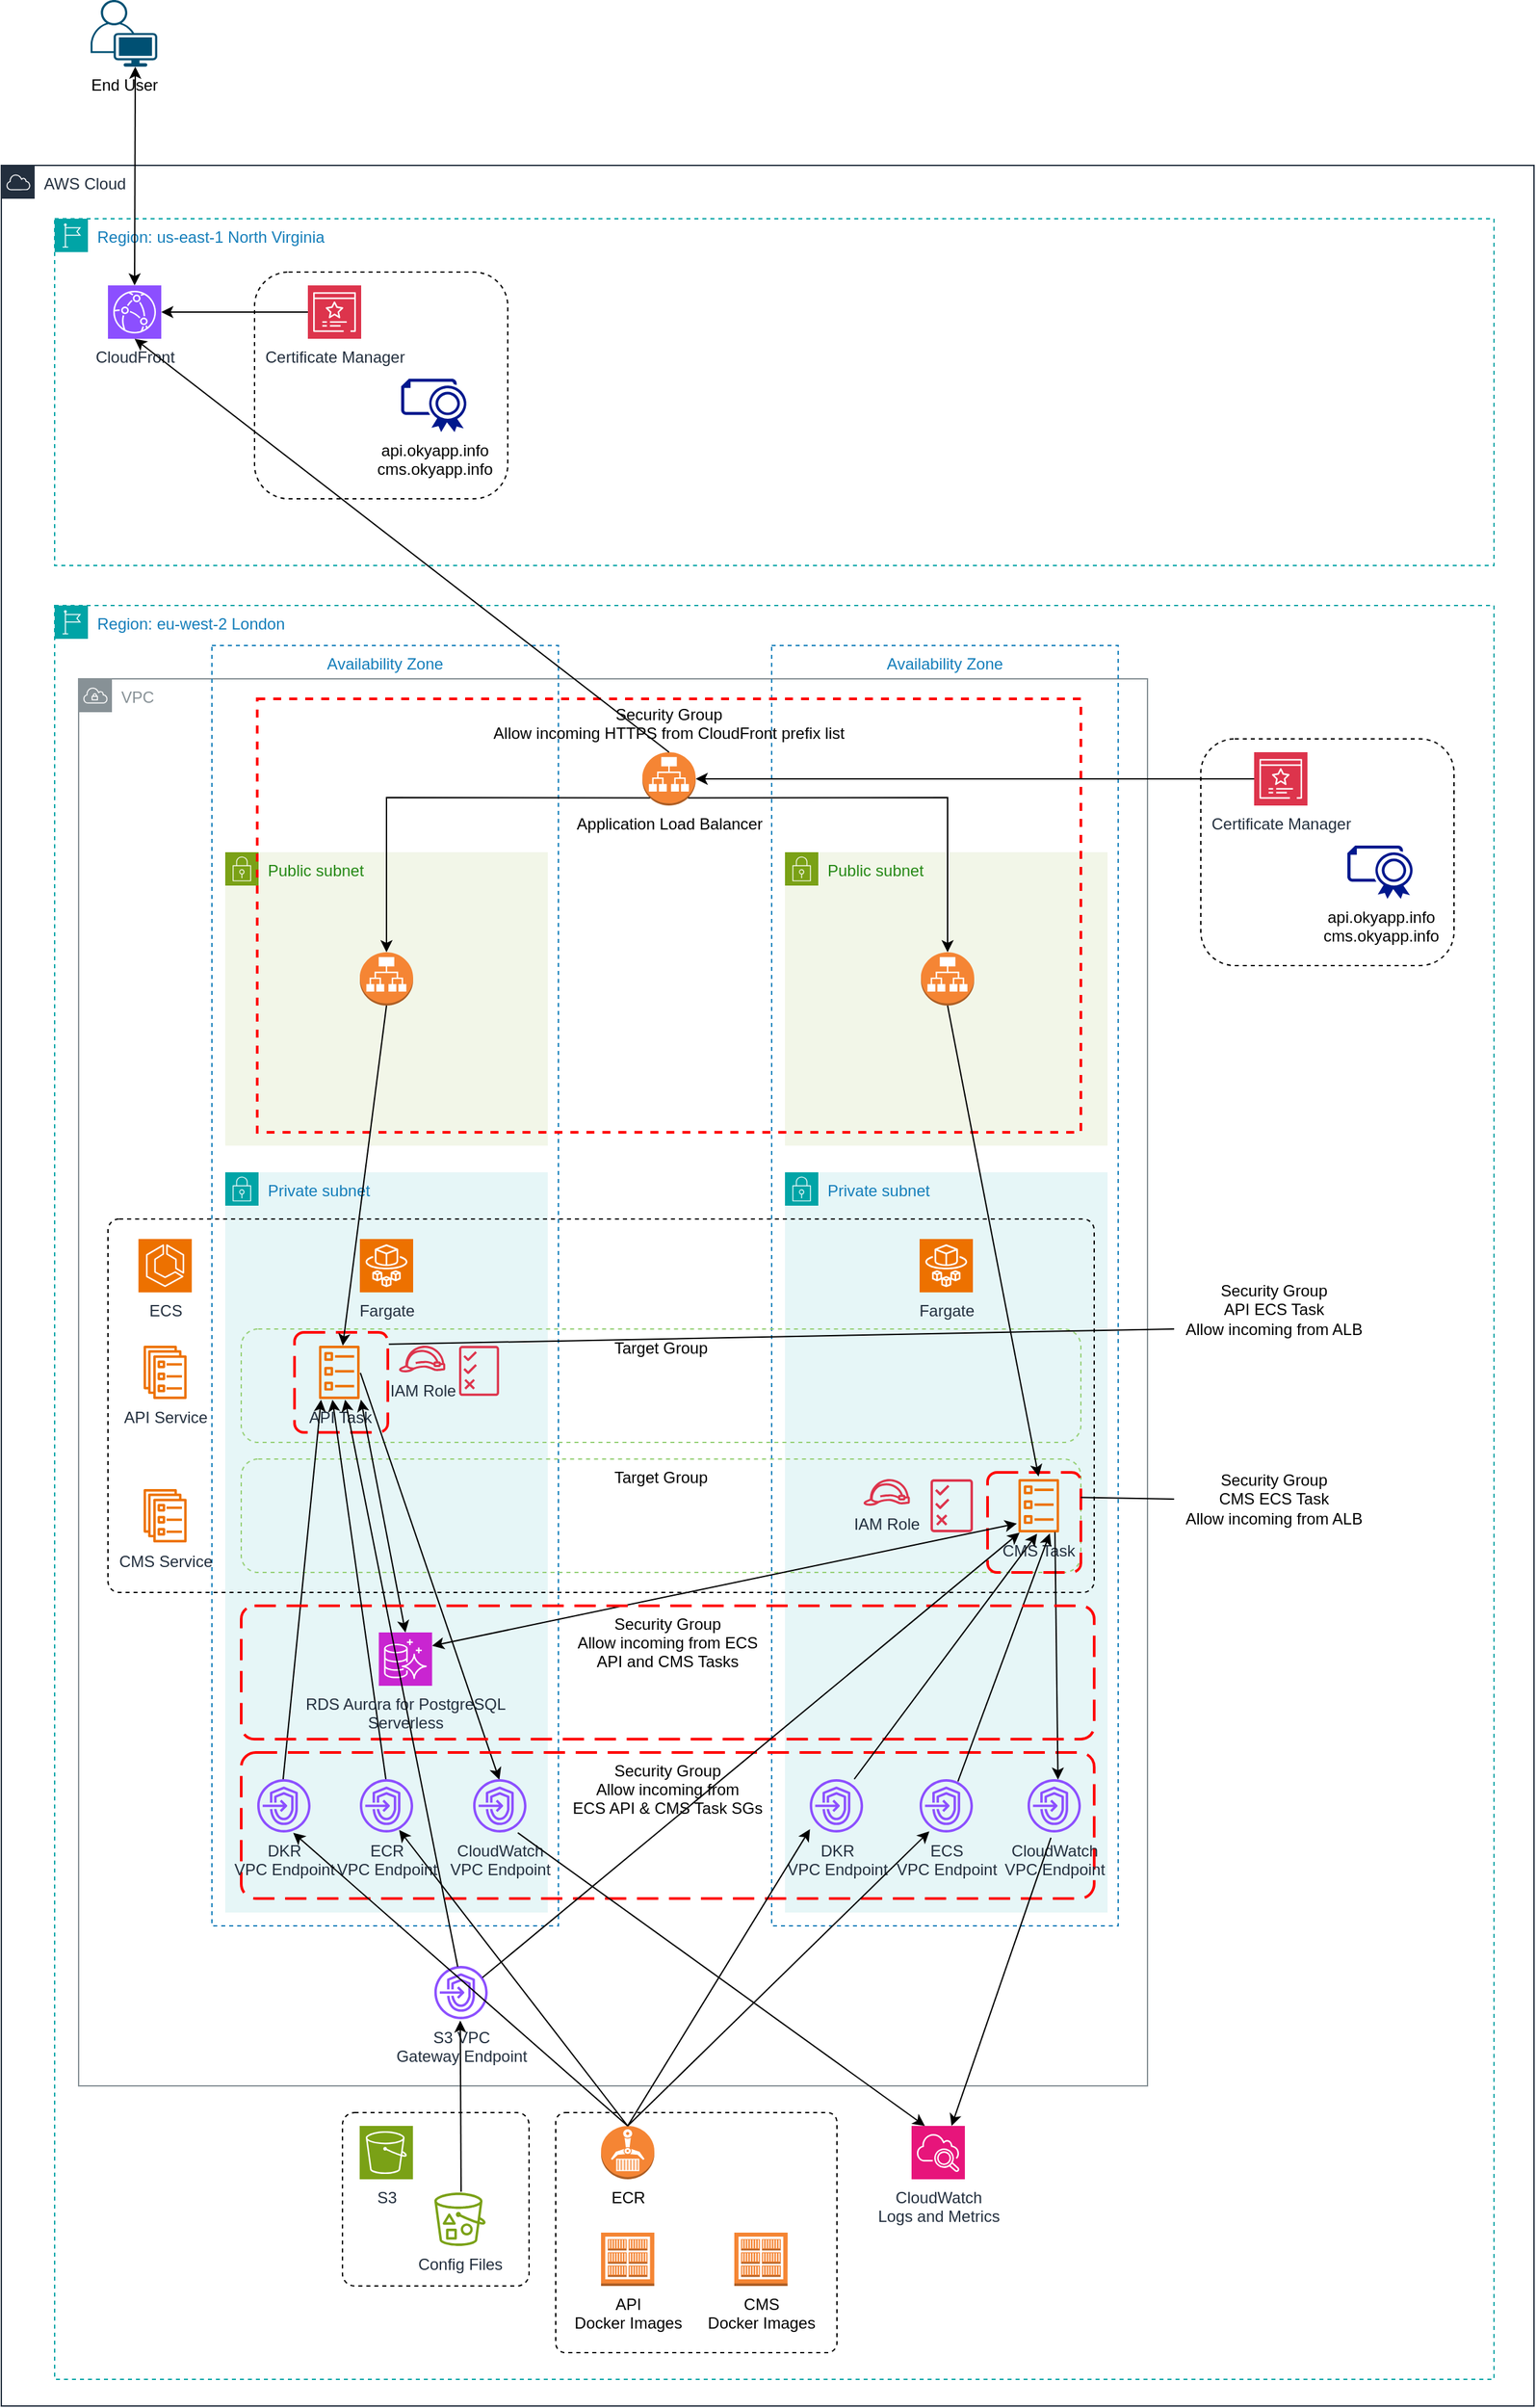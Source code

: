 <mxfile version="27.0.9">
  <diagram name="Page-1" id="zEL2f7h4Uj48g4VWimLs">
    <mxGraphModel dx="685" dy="407" grid="1" gridSize="10" guides="1" tooltips="1" connect="1" arrows="1" fold="1" page="1" pageScale="1" pageWidth="827" pageHeight="1169" math="0" shadow="0">
      <root>
        <mxCell id="0" />
        <mxCell id="1" parent="0" />
        <mxCell id="Ghag9Uj2o_KYf3zzMm-M-4" value="AWS Cloud" style="points=[[0,0],[0.25,0],[0.5,0],[0.75,0],[1,0],[1,0.25],[1,0.5],[1,0.75],[1,1],[0.75,1],[0.5,1],[0.25,1],[0,1],[0,0.75],[0,0.5],[0,0.25]];outlineConnect=0;gradientColor=none;html=1;whiteSpace=wrap;fontSize=12;fontStyle=0;container=1;pointerEvents=0;collapsible=0;recursiveResize=0;shape=mxgraph.aws4.group;grIcon=mxgraph.aws4.group_aws_cloud;strokeColor=#232F3E;fillColor=none;verticalAlign=top;align=left;spacingLeft=30;fontColor=#232F3E;dashed=0;" parent="1" vertex="1">
          <mxGeometry x="40" y="310" width="1150" height="1680" as="geometry" />
        </mxCell>
        <mxCell id="Ghag9Uj2o_KYf3zzMm-M-29" value="Region: us-east-1 North Virginia" style="points=[[0,0],[0.25,0],[0.5,0],[0.75,0],[1,0],[1,0.25],[1,0.5],[1,0.75],[1,1],[0.75,1],[0.5,1],[0.25,1],[0,1],[0,0.75],[0,0.5],[0,0.25]];outlineConnect=0;gradientColor=none;html=1;whiteSpace=wrap;fontSize=12;fontStyle=0;container=1;pointerEvents=0;collapsible=0;recursiveResize=0;shape=mxgraph.aws4.group;grIcon=mxgraph.aws4.group_region;strokeColor=#00A4A6;fillColor=none;verticalAlign=top;align=left;spacingLeft=30;fontColor=#147EBA;dashed=1;" parent="Ghag9Uj2o_KYf3zzMm-M-4" vertex="1">
          <mxGeometry x="40" y="40" width="1080" height="260" as="geometry" />
        </mxCell>
        <mxCell id="Ghag9Uj2o_KYf3zzMm-M-108" value="" style="rounded=1;whiteSpace=wrap;html=1;fillColor=none;dashed=1;" parent="Ghag9Uj2o_KYf3zzMm-M-29" vertex="1">
          <mxGeometry x="150" y="40" width="190" height="170" as="geometry" />
        </mxCell>
        <mxCell id="Ghag9Uj2o_KYf3zzMm-M-39" value="Region: eu-west-2 London" style="points=[[0,0],[0.25,0],[0.5,0],[0.75,0],[1,0],[1,0.25],[1,0.5],[1,0.75],[1,1],[0.75,1],[0.5,1],[0.25,1],[0,1],[0,0.75],[0,0.5],[0,0.25]];outlineConnect=0;gradientColor=none;html=1;whiteSpace=wrap;fontSize=12;fontStyle=0;container=1;pointerEvents=0;collapsible=0;recursiveResize=0;shape=mxgraph.aws4.group;grIcon=mxgraph.aws4.group_region;strokeColor=#00A4A6;fillColor=none;verticalAlign=top;align=left;spacingLeft=30;fontColor=#147EBA;dashed=1;" parent="Ghag9Uj2o_KYf3zzMm-M-4" vertex="1">
          <mxGeometry x="40" y="330" width="1080" height="1330" as="geometry" />
        </mxCell>
        <mxCell id="Ghag9Uj2o_KYf3zzMm-M-40" value="VPC" style="sketch=0;outlineConnect=0;gradientColor=none;html=1;whiteSpace=wrap;fontSize=12;fontStyle=0;shape=mxgraph.aws4.group;grIcon=mxgraph.aws4.group_vpc;strokeColor=#879196;fillColor=none;verticalAlign=top;align=left;spacingLeft=30;fontColor=#879196;dashed=0;" parent="Ghag9Uj2o_KYf3zzMm-M-39" vertex="1">
          <mxGeometry x="18" y="55" width="802" height="1055" as="geometry" />
        </mxCell>
        <mxCell id="Ghag9Uj2o_KYf3zzMm-M-86" value="Private subnet" style="points=[[0,0],[0.25,0],[0.5,0],[0.75,0],[1,0],[1,0.25],[1,0.5],[1,0.75],[1,1],[0.75,1],[0.5,1],[0.25,1],[0,1],[0,0.75],[0,0.5],[0,0.25]];outlineConnect=0;gradientColor=none;html=1;whiteSpace=wrap;fontSize=12;fontStyle=0;container=1;pointerEvents=0;collapsible=0;recursiveResize=0;shape=mxgraph.aws4.group;grIcon=mxgraph.aws4.group_security_group;grStroke=0;strokeColor=#00A4A6;fillColor=#E6F6F7;verticalAlign=top;align=left;spacingLeft=30;fontColor=#147EBA;dashed=0;" parent="Ghag9Uj2o_KYf3zzMm-M-39" vertex="1">
          <mxGeometry x="128" y="425" width="242" height="555" as="geometry" />
        </mxCell>
        <mxCell id="Ghag9Uj2o_KYf3zzMm-M-100" value="Availability Zone" style="fillColor=none;strokeColor=#147EBA;dashed=1;verticalAlign=top;fontStyle=0;fontColor=#147EBA;whiteSpace=wrap;html=1;" parent="Ghag9Uj2o_KYf3zzMm-M-39" vertex="1">
          <mxGeometry x="538" y="30" width="260" height="960" as="geometry" />
        </mxCell>
        <mxCell id="Ghag9Uj2o_KYf3zzMm-M-122" value="" style="group" parent="Ghag9Uj2o_KYf3zzMm-M-39" vertex="1" connectable="0">
          <mxGeometry x="860" y="100" width="190" height="170" as="geometry" />
        </mxCell>
        <mxCell id="Ghag9Uj2o_KYf3zzMm-M-117" value="" style="rounded=1;whiteSpace=wrap;html=1;fillColor=none;dashed=1;" parent="Ghag9Uj2o_KYf3zzMm-M-122" vertex="1">
          <mxGeometry width="190" height="170" as="geometry" />
        </mxCell>
        <mxCell id="Ghag9Uj2o_KYf3zzMm-M-118" value="Certificate Manager" style="sketch=0;points=[[0,0,0],[0.25,0,0],[0.5,0,0],[0.75,0,0],[1,0,0],[0,1,0],[0.25,1,0],[0.5,1,0],[0.75,1,0],[1,1,0],[0,0.25,0],[0,0.5,0],[0,0.75,0],[1,0.25,0],[1,0.5,0],[1,0.75,0]];outlineConnect=0;fontColor=#232F3E;fillColor=#DD344C;strokeColor=#ffffff;dashed=0;verticalLabelPosition=bottom;verticalAlign=top;align=center;html=1;fontSize=12;fontStyle=0;aspect=fixed;shape=mxgraph.aws4.resourceIcon;resIcon=mxgraph.aws4.certificate_manager_3;" parent="Ghag9Uj2o_KYf3zzMm-M-122" vertex="1">
          <mxGeometry x="40" y="10" width="40" height="40" as="geometry" />
        </mxCell>
        <mxCell id="Ghag9Uj2o_KYf3zzMm-M-119" value="api.okyapp.info&lt;div&gt;cms.okyapp.info&lt;/div&gt;" style="sketch=0;aspect=fixed;pointerEvents=1;shadow=0;dashed=0;html=1;strokeColor=none;labelPosition=center;verticalLabelPosition=bottom;verticalAlign=top;align=center;fillColor=#00188D;shape=mxgraph.azure.certificate" parent="Ghag9Uj2o_KYf3zzMm-M-122" vertex="1">
          <mxGeometry x="110" y="80" width="50" height="40" as="geometry" />
        </mxCell>
        <mxCell id="Ghag9Uj2o_KYf3zzMm-M-46" value="Availability Zone" style="fillColor=none;strokeColor=#147EBA;dashed=1;verticalAlign=top;fontStyle=0;fontColor=#147EBA;whiteSpace=wrap;html=1;" parent="Ghag9Uj2o_KYf3zzMm-M-39" vertex="1">
          <mxGeometry x="118" y="30" width="260" height="960" as="geometry" />
        </mxCell>
        <mxCell id="Ghag9Uj2o_KYf3zzMm-M-70" value="Public subnet" style="points=[[0,0],[0.25,0],[0.5,0],[0.75,0],[1,0],[1,0.25],[1,0.5],[1,0.75],[1,1],[0.75,1],[0.5,1],[0.25,1],[0,1],[0,0.75],[0,0.5],[0,0.25]];outlineConnect=0;gradientColor=none;html=1;whiteSpace=wrap;fontSize=12;fontStyle=0;container=1;pointerEvents=0;collapsible=0;recursiveResize=0;shape=mxgraph.aws4.group;grIcon=mxgraph.aws4.group_security_group;grStroke=0;strokeColor=#7AA116;fillColor=#F2F6E8;verticalAlign=top;align=left;spacingLeft=30;fontColor=#248814;dashed=0;" parent="Ghag9Uj2o_KYf3zzMm-M-39" vertex="1">
          <mxGeometry x="128" y="185" width="242" height="220" as="geometry" />
        </mxCell>
        <mxCell id="Ghag9Uj2o_KYf3zzMm-M-90" value="CMS Service" style="sketch=0;outlineConnect=0;fontColor=#232F3E;gradientColor=none;fillColor=#ED7100;strokeColor=none;dashed=0;verticalLabelPosition=bottom;verticalAlign=top;align=center;html=1;fontSize=12;fontStyle=0;aspect=fixed;pointerEvents=1;shape=mxgraph.aws4.ecs_service;" parent="Ghag9Uj2o_KYf3zzMm-M-39" vertex="1">
          <mxGeometry x="66.63" y="662.5" width="32.5" height="40" as="geometry" />
        </mxCell>
        <mxCell id="Ghag9Uj2o_KYf3zzMm-M-101" value="Public subnet" style="points=[[0,0],[0.25,0],[0.5,0],[0.75,0],[1,0],[1,0.25],[1,0.5],[1,0.75],[1,1],[0.75,1],[0.5,1],[0.25,1],[0,1],[0,0.75],[0,0.5],[0,0.25]];outlineConnect=0;gradientColor=none;html=1;whiteSpace=wrap;fontSize=12;fontStyle=0;container=1;pointerEvents=0;collapsible=0;recursiveResize=0;shape=mxgraph.aws4.group;grIcon=mxgraph.aws4.group_security_group;grStroke=0;strokeColor=#7AA116;fillColor=#F2F6E8;verticalAlign=top;align=left;spacingLeft=30;fontColor=#248814;dashed=0;" parent="Ghag9Uj2o_KYf3zzMm-M-39" vertex="1">
          <mxGeometry x="548" y="185" width="242" height="220" as="geometry" />
        </mxCell>
        <mxCell id="Ghag9Uj2o_KYf3zzMm-M-104" value="Security Group&lt;div&gt;Allow incoming HTTPS from CloudFront prefix list&lt;/div&gt;" style="fontStyle=0;verticalAlign=top;align=center;spacingTop=-2;fillColor=none;rounded=0;whiteSpace=wrap;html=1;strokeColor=#FF0000;strokeWidth=2;dashed=1;container=1;collapsible=0;expand=0;recursiveResize=0;" parent="Ghag9Uj2o_KYf3zzMm-M-39" vertex="1">
          <mxGeometry x="152" y="70" width="618" height="325" as="geometry" />
        </mxCell>
        <mxCell id="Ghag9Uj2o_KYf3zzMm-M-121" value="Application Load Balancer" style="outlineConnect=0;dashed=0;verticalLabelPosition=bottom;verticalAlign=top;align=center;html=1;shape=mxgraph.aws3.application_load_balancer;fillColor=#F58534;gradientColor=none;" parent="Ghag9Uj2o_KYf3zzMm-M-104" vertex="1">
          <mxGeometry x="289" y="40" width="40" height="40" as="geometry" />
        </mxCell>
        <mxCell id="gXcSTlvEl8zo6IsZ8F5V-10" value="" style="endArrow=classic;html=1;rounded=0;exitX=0.145;exitY=0.855;exitDx=0;exitDy=0;exitPerimeter=0;entryX=0.5;entryY=0;entryDx=0;entryDy=0;entryPerimeter=0;" parent="Ghag9Uj2o_KYf3zzMm-M-104" source="Ghag9Uj2o_KYf3zzMm-M-121" target="gXcSTlvEl8zo6IsZ8F5V-78" edge="1">
          <mxGeometry width="50" height="50" relative="1" as="geometry">
            <mxPoint x="178" y="240" as="sourcePoint" />
            <mxPoint x="86" y="45" as="targetPoint" />
            <Array as="points">
              <mxPoint x="97" y="74" />
            </Array>
          </mxGeometry>
        </mxCell>
        <mxCell id="gXcSTlvEl8zo6IsZ8F5V-78" value="" style="outlineConnect=0;dashed=0;verticalLabelPosition=bottom;verticalAlign=top;align=center;html=1;shape=mxgraph.aws3.application_load_balancer;fillColor=#F58534;gradientColor=none;" parent="Ghag9Uj2o_KYf3zzMm-M-104" vertex="1">
          <mxGeometry x="77" y="190" width="40" height="40" as="geometry" />
        </mxCell>
        <mxCell id="Ghag9Uj2o_KYf3zzMm-M-120" value="" style="outlineConnect=0;dashed=0;verticalLabelPosition=bottom;verticalAlign=top;align=center;html=1;shape=mxgraph.aws3.application_load_balancer;fillColor=#F58534;gradientColor=none;" parent="Ghag9Uj2o_KYf3zzMm-M-104" vertex="1">
          <mxGeometry x="498" y="190" width="40" height="40" as="geometry" />
        </mxCell>
        <mxCell id="gXcSTlvEl8zo6IsZ8F5V-20" value="" style="endArrow=classic;html=1;rounded=0;exitX=0.855;exitY=0.855;exitDx=0;exitDy=0;exitPerimeter=0;entryX=0.5;entryY=0;entryDx=0;entryDy=0;entryPerimeter=0;" parent="Ghag9Uj2o_KYf3zzMm-M-104" source="Ghag9Uj2o_KYf3zzMm-M-121" target="Ghag9Uj2o_KYf3zzMm-M-120" edge="1">
          <mxGeometry width="50" height="50" relative="1" as="geometry">
            <mxPoint x="294" y="70" as="sourcePoint" />
            <mxPoint x="88" y="191" as="targetPoint" />
            <Array as="points">
              <mxPoint x="518" y="74" />
            </Array>
          </mxGeometry>
        </mxCell>
        <mxCell id="Ghag9Uj2o_KYf3zzMm-M-124" value="" style="endArrow=classic;html=1;rounded=0;exitX=0;exitY=0.5;exitDx=0;exitDy=0;exitPerimeter=0;entryX=1;entryY=0.5;entryDx=0;entryDy=0;entryPerimeter=0;" parent="Ghag9Uj2o_KYf3zzMm-M-39" source="Ghag9Uj2o_KYf3zzMm-M-118" target="Ghag9Uj2o_KYf3zzMm-M-121" edge="1">
          <mxGeometry width="50" height="50" relative="1" as="geometry">
            <mxPoint x="658" y="275" as="sourcePoint" />
            <mxPoint x="708" y="225" as="targetPoint" />
          </mxGeometry>
        </mxCell>
        <mxCell id="Ghag9Uj2o_KYf3zzMm-M-88" value="ECS" style="sketch=0;points=[[0,0,0],[0.25,0,0],[0.5,0,0],[0.75,0,0],[1,0,0],[0,1,0],[0.25,1,0],[0.5,1,0],[0.75,1,0],[1,1,0],[0,0.25,0],[0,0.5,0],[0,0.75,0],[1,0.25,0],[1,0.5,0],[1,0.75,0]];outlineConnect=0;fontColor=#232F3E;fillColor=#ED7100;strokeColor=#ffffff;dashed=0;verticalLabelPosition=bottom;verticalAlign=top;align=center;html=1;fontSize=12;fontStyle=0;aspect=fixed;shape=mxgraph.aws4.resourceIcon;resIcon=mxgraph.aws4.ecs;" parent="Ghag9Uj2o_KYf3zzMm-M-39" vertex="1">
          <mxGeometry x="62.88" y="475" width="40" height="40" as="geometry" />
        </mxCell>
        <mxCell id="gXcSTlvEl8zo6IsZ8F5V-31" value="Private subnet" style="points=[[0,0],[0.25,0],[0.5,0],[0.75,0],[1,0],[1,0.25],[1,0.5],[1,0.75],[1,1],[0.75,1],[0.5,1],[0.25,1],[0,1],[0,0.75],[0,0.5],[0,0.25]];outlineConnect=0;gradientColor=none;html=1;whiteSpace=wrap;fontSize=12;fontStyle=0;container=1;pointerEvents=0;collapsible=0;recursiveResize=0;shape=mxgraph.aws4.group;grIcon=mxgraph.aws4.group_security_group;grStroke=0;strokeColor=#00A4A6;fillColor=#E6F6F7;verticalAlign=top;align=left;spacingLeft=30;fontColor=#147EBA;dashed=0;" parent="Ghag9Uj2o_KYf3zzMm-M-39" vertex="1">
          <mxGeometry x="548" y="425" width="242" height="555" as="geometry" />
        </mxCell>
        <mxCell id="gXcSTlvEl8zo6IsZ8F5V-2" value="Target Group" style="rounded=1;whiteSpace=wrap;html=1;fillColor=none;dashed=1;strokeColor=#97D077;verticalAlign=top;" parent="Ghag9Uj2o_KYf3zzMm-M-39" vertex="1">
          <mxGeometry x="140" y="640" width="630" height="85" as="geometry" />
        </mxCell>
        <mxCell id="gXcSTlvEl8zo6IsZ8F5V-1" value="Target Group" style="rounded=1;whiteSpace=wrap;html=1;fillColor=none;dashed=1;strokeColor=#97D077;verticalAlign=top;" parent="Ghag9Uj2o_KYf3zzMm-M-39" vertex="1">
          <mxGeometry x="140" y="542.5" width="630" height="85" as="geometry" />
        </mxCell>
        <mxCell id="gXcSTlvEl8zo6IsZ8F5V-3" value="" style="rounded=1;whiteSpace=wrap;html=1;fillColor=none;dashed=1;arcSize=3;" parent="Ghag9Uj2o_KYf3zzMm-M-39" vertex="1">
          <mxGeometry x="40" y="460" width="740" height="280" as="geometry" />
        </mxCell>
        <mxCell id="OGXLZMMOmWirMbefxMoP-4" value="" style="rounded=1;arcSize=10;dashed=1;strokeColor=#ff0000;fillColor=none;gradientColor=none;dashPattern=8 4;strokeWidth=2;" parent="Ghag9Uj2o_KYf3zzMm-M-39" vertex="1">
          <mxGeometry x="180" y="545" width="70" height="75" as="geometry" />
        </mxCell>
        <mxCell id="OGXLZMMOmWirMbefxMoP-5" value="" style="rounded=1;arcSize=10;dashed=1;strokeColor=#ff0000;fillColor=none;gradientColor=none;dashPattern=8 4;strokeWidth=2;" parent="Ghag9Uj2o_KYf3zzMm-M-39" vertex="1">
          <mxGeometry x="700" y="650" width="70" height="75" as="geometry" />
        </mxCell>
        <mxCell id="gXcSTlvEl8zo6IsZ8F5V-32" value="CMS Task" style="sketch=0;outlineConnect=0;fontColor=#232F3E;gradientColor=none;fillColor=#ED7100;strokeColor=none;dashed=0;verticalLabelPosition=bottom;verticalAlign=top;align=center;html=1;fontSize=12;fontStyle=0;aspect=fixed;pointerEvents=1;shape=mxgraph.aws4.ecs_task;" parent="Ghag9Uj2o_KYf3zzMm-M-39" vertex="1">
          <mxGeometry x="723.0" y="655" width="30.83" height="40" as="geometry" />
        </mxCell>
        <mxCell id="gXcSTlvEl8zo6IsZ8F5V-34" value="Fargate" style="sketch=0;points=[[0,0,0],[0.25,0,0],[0.5,0,0],[0.75,0,0],[1,0,0],[0,1,0],[0.25,1,0],[0.5,1,0],[0.75,1,0],[1,1,0],[0,0.25,0],[0,0.5,0],[0,0.75,0],[1,0.25,0],[1,0.5,0],[1,0.75,0]];outlineConnect=0;fontColor=#232F3E;fillColor=#ED7100;strokeColor=#ffffff;dashed=0;verticalLabelPosition=bottom;verticalAlign=top;align=center;html=1;fontSize=12;fontStyle=0;aspect=fixed;shape=mxgraph.aws4.resourceIcon;resIcon=mxgraph.aws4.fargate;" parent="Ghag9Uj2o_KYf3zzMm-M-39" vertex="1">
          <mxGeometry x="649" y="475" width="40" height="40" as="geometry" />
        </mxCell>
        <mxCell id="gXcSTlvEl8zo6IsZ8F5V-6" value="API Task" style="sketch=0;outlineConnect=0;fontColor=#232F3E;gradientColor=none;fillColor=#ED7100;strokeColor=none;dashed=0;verticalLabelPosition=bottom;verticalAlign=top;align=center;html=1;fontSize=12;fontStyle=0;aspect=fixed;pointerEvents=1;shape=mxgraph.aws4.ecs_task;" parent="Ghag9Uj2o_KYf3zzMm-M-39" vertex="1">
          <mxGeometry x="198.17" y="555" width="30.83" height="40" as="geometry" />
        </mxCell>
        <mxCell id="gXcSTlvEl8zo6IsZ8F5V-7" value="Fargate" style="sketch=0;points=[[0,0,0],[0.25,0,0],[0.5,0,0],[0.75,0,0],[1,0,0],[0,1,0],[0.25,1,0],[0.5,1,0],[0.75,1,0],[1,1,0],[0,0.25,0],[0,0.5,0],[0,0.75,0],[1,0.25,0],[1,0.5,0],[1,0.75,0]];outlineConnect=0;fontColor=#232F3E;fillColor=#ED7100;strokeColor=#ffffff;dashed=0;verticalLabelPosition=bottom;verticalAlign=top;align=center;html=1;fontSize=12;fontStyle=0;aspect=fixed;shape=mxgraph.aws4.resourceIcon;resIcon=mxgraph.aws4.fargate;" parent="Ghag9Uj2o_KYf3zzMm-M-39" vertex="1">
          <mxGeometry x="229" y="475" width="40" height="40" as="geometry" />
        </mxCell>
        <mxCell id="gXcSTlvEl8zo6IsZ8F5V-8" value="" style="endArrow=classic;html=1;rounded=0;exitX=0.5;exitY=1;exitDx=0;exitDy=0;exitPerimeter=0;" parent="Ghag9Uj2o_KYf3zzMm-M-39" source="gXcSTlvEl8zo6IsZ8F5V-78" target="gXcSTlvEl8zo6IsZ8F5V-6" edge="1">
          <mxGeometry width="50" height="50" relative="1" as="geometry">
            <mxPoint x="238" y="175" as="sourcePoint" />
            <mxPoint x="430" y="550" as="targetPoint" />
          </mxGeometry>
        </mxCell>
        <mxCell id="gXcSTlvEl8zo6IsZ8F5V-24" value="" style="endArrow=classic;startArrow=none;html=1;rounded=0;exitX=0.486;exitY=0.004;exitDx=0;exitDy=0;exitPerimeter=0;entryX=0.051;entryY=1.012;entryDx=0;entryDy=0;entryPerimeter=0;startFill=0;" parent="Ghag9Uj2o_KYf3zzMm-M-39" source="0WTZu4ovhttGv2kPZOOL-16" target="gXcSTlvEl8zo6IsZ8F5V-6" edge="1">
          <mxGeometry width="50" height="50" relative="1" as="geometry">
            <mxPoint x="170.48" y="879.8" as="sourcePoint" />
            <mxPoint x="410" y="720" as="targetPoint" />
          </mxGeometry>
        </mxCell>
        <mxCell id="gXcSTlvEl8zo6IsZ8F5V-26" value="" style="endArrow=classic;html=1;rounded=0;exitX=1.02;exitY=0.509;exitDx=0;exitDy=0;exitPerimeter=0;entryX=0.492;entryY=0.012;entryDx=0;entryDy=0;entryPerimeter=0;" parent="Ghag9Uj2o_KYf3zzMm-M-39" source="gXcSTlvEl8zo6IsZ8F5V-6" target="0WTZu4ovhttGv2kPZOOL-15" edge="1">
          <mxGeometry width="50" height="50" relative="1" as="geometry">
            <mxPoint x="260" y="710" as="sourcePoint" />
            <mxPoint x="332.8" y="880.72" as="targetPoint" />
          </mxGeometry>
        </mxCell>
        <mxCell id="gXcSTlvEl8zo6IsZ8F5V-45" value="" style="endArrow=classic;html=1;rounded=0;exitX=0.5;exitY=1;exitDx=0;exitDy=0;exitPerimeter=0;entryX=0.495;entryY=-0.048;entryDx=0;entryDy=0;entryPerimeter=0;" parent="Ghag9Uj2o_KYf3zzMm-M-39" source="Ghag9Uj2o_KYf3zzMm-M-120" target="gXcSTlvEl8zo6IsZ8F5V-32" edge="1">
          <mxGeometry width="50" height="50" relative="1" as="geometry">
            <mxPoint x="663" y="310" as="sourcePoint" />
            <mxPoint x="739" y="655" as="targetPoint" />
          </mxGeometry>
        </mxCell>
        <mxCell id="OGXLZMMOmWirMbefxMoP-3" value="Security Group&#xa;Allow incoming from&#xa;ECS API &amp; CMS Task SGs" style="rounded=1;arcSize=10;dashed=1;strokeColor=#ff0000;fillColor=none;gradientColor=none;dashPattern=8 4;strokeWidth=2;verticalAlign=top;" parent="Ghag9Uj2o_KYf3zzMm-M-39" vertex="1">
          <mxGeometry x="140" y="860" width="640" height="109.5" as="geometry" />
        </mxCell>
        <mxCell id="Ghag9Uj2o_KYf3zzMm-M-89" value="API Service&lt;span style=&quot;color: rgba(0, 0, 0, 0); font-family: monospace; font-size: 0px; text-align: start;&quot;&gt;%3CmxGraphModel%3E%3Croot%3E%3CmxCell%20id%3D%220%22%2F%3E%3CmxCell%20id%3D%221%22%20parent%3D%220%22%2F%3E%3CmxCell%20id%3D%222%22%20value%3D%22VPC%22%20style%3D%22sketch%3D0%3BoutlineConnect%3D0%3BgradientColor%3Dnone%3Bhtml%3D1%3BwhiteSpace%3Dwrap%3BfontSize%3D12%3BfontStyle%3D0%3Bshape%3Dmxgraph.aws4.group%3BgrIcon%3Dmxgraph.aws4.group_vpc%3BstrokeColor%3D%23879196%3BfillColor%3Dnone%3BverticalAlign%3Dtop%3Balign%3Dleft%3BspacingLeft%3D30%3BfontColor%3D%23879196%3Bdashed%3D0%3B%22%20vertex%3D%221%22%20parent%3D%221%22%3E%3CmxGeometry%20x%3D%22110%22%20y%3D%22450%22%20width%3D%22600%22%20height%3D%22250%22%20as%3D%22geometry%22%2F%3E%3C%2FmxCell%3E%3CmxCell%20id%3D%223%22%20value%3D%22%22%20style%3D%22group%22%20vertex%3D%221%22%20connectable%3D%220%22%20parent%3D%221%22%3E%3CmxGeometry%20x%3D%22120%22%20y%3D%22160%22%20width%3D%22300%22%20height%3D%22160%22%20as%3D%22geometry%22%2F%3E%3C%2FmxCell%3E%3CmxCell%20id%3D%224%22%20value%3D%22%22%20style%3D%22rounded%3D0%3BwhiteSpace%3Dwrap%3Bhtml%3D1%3B%22%20vertex%3D%221%22%20parent%3D%223%22%3E%3CmxGeometry%20width%3D%22300%22%20height%3D%22160%22%20as%3D%22geometry%22%2F%3E%3C%2FmxCell%3E%3CmxCell%20id%3D%225%22%20value%3D%22ECR%22%20style%3D%22outlineConnect%3D0%3Bdashed%3D0%3BverticalLabelPosition%3Dbottom%3BverticalAlign%3Dtop%3Balign%3Dcenter%3Bhtml%3D1%3Bshape%3Dmxgraph.aws3.ecr%3BfillColor%3D%23F58534%3BgradientColor%3Dnone%3B%22%20vertex%3D%221%22%20parent%3D%223%22%3E%3CmxGeometry%20x%3D%2210%22%20y%3D%2210%22%20width%3D%2240%22%20height%3D%2240%22%20as%3D%22geometry%22%2F%3E%3C%2FmxCell%3E%3CmxCell%20id%3D%226%22%20value%3D%22API%22%20style%3D%22outlineConnect%3D0%3Bdashed%3D0%3BverticalLabelPosition%3Dbottom%3BverticalAlign%3Dtop%3Balign%3Dcenter%3Bhtml%3D1%3Bshape%3Dmxgraph.aws3.ecr_registry%3BfillColor%3D%23F58534%3BgradientColor%3Dnone%3B%22%20vertex%3D%221%22%20parent%3D%223%22%3E%3CmxGeometry%20x%3D%2210%22%20y%3D%2290%22%20width%3D%2240%22%20height%3D%2240%22%20as%3D%22geometry%22%2F%3E%3C%2FmxCell%3E%3CmxCell%20id%3D%227%22%20value%3D%22CMS%22%20style%3D%22outlineConnect%3D0%3Bdashed%3D0%3BverticalLabelPosition%3Dbottom%3BverticalAlign%3Dtop%3Balign%3Dcenter%3Bhtml%3D1%3Bshape%3Dmxgraph.aws3.ecr_registry%3BfillColor%3D%23F58534%3BgradientColor%3Dnone%3B%22%20vertex%3D%221%22%20parent%3D%223%22%3E%3CmxGeometry%20x%3D%2270%22%20y%3D%2290%22%20width%3D%2240%22%20height%3D%2240%22%20as%3D%22geometry%22%2F%3E%3C%2FmxCell%3E%3CmxCell%20id%3D%228%22%20value%3D%22Availability%20Zone%22%20style%3D%22fillColor%3Dnone%3BstrokeColor%3D%23147EBA%3Bdashed%3D1%3BverticalAlign%3Dtop%3BfontStyle%3D0%3BfontColor%3D%23147EBA%3BwhiteSpace%3Dwrap%3Bhtml%3D1%3B%22%20vertex%3D%221%22%20parent%3D%221%22%3E%3CmxGeometry%20x%3D%22260%22%20y%3D%22370%22%20width%3D%22170%22%20height%3D%22350%22%20as%3D%22geometry%22%2F%3E%3C%2FmxCell%3E%3C%2Froot%3E%3C%2FmxGraphModel%3E&lt;/span&gt;" style="sketch=0;outlineConnect=0;fontColor=#232F3E;gradientColor=none;fillColor=#ED7100;strokeColor=none;dashed=0;verticalLabelPosition=bottom;verticalAlign=top;align=center;html=1;fontSize=12;fontStyle=0;aspect=fixed;pointerEvents=1;shape=mxgraph.aws4.ecs_service;" parent="Ghag9Uj2o_KYf3zzMm-M-39" vertex="1">
          <mxGeometry x="66.63" y="555" width="32.5" height="40" as="geometry" />
        </mxCell>
        <mxCell id="Ghag9Uj2o_KYf3zzMm-M-115" value="IAM Role" style="sketch=0;outlineConnect=0;fontColor=#232F3E;gradientColor=none;fillColor=#DD344C;strokeColor=none;dashed=0;verticalLabelPosition=bottom;verticalAlign=top;align=center;html=1;fontSize=12;fontStyle=0;aspect=fixed;pointerEvents=1;shape=mxgraph.aws4.role;" parent="Ghag9Uj2o_KYf3zzMm-M-39" vertex="1">
          <mxGeometry x="258" y="555" width="35.46" height="20" as="geometry" />
        </mxCell>
        <mxCell id="Ghag9Uj2o_KYf3zzMm-M-116" value="" style="sketch=0;outlineConnect=0;fontColor=#232F3E;gradientColor=none;fillColor=#DD344C;strokeColor=none;dashed=0;verticalLabelPosition=bottom;verticalAlign=top;align=center;html=1;fontSize=12;fontStyle=0;aspect=fixed;pointerEvents=1;shape=mxgraph.aws4.permissions;" parent="Ghag9Uj2o_KYf3zzMm-M-39" vertex="1">
          <mxGeometry x="303.46" y="555" width="30" height="37.75" as="geometry" />
        </mxCell>
        <mxCell id="gXcSTlvEl8zo6IsZ8F5V-61" value="IAM Role" style="sketch=0;outlineConnect=0;fontColor=#232F3E;gradientColor=none;fillColor=#DD344C;strokeColor=none;dashed=0;verticalLabelPosition=bottom;verticalAlign=top;align=center;html=1;fontSize=12;fontStyle=0;aspect=fixed;pointerEvents=1;shape=mxgraph.aws4.role;" parent="Ghag9Uj2o_KYf3zzMm-M-39" vertex="1">
          <mxGeometry x="606.59" y="655" width="35.46" height="20" as="geometry" />
        </mxCell>
        <mxCell id="gXcSTlvEl8zo6IsZ8F5V-62" value="" style="sketch=0;outlineConnect=0;fontColor=#232F3E;gradientColor=none;fillColor=#DD344C;strokeColor=none;dashed=0;verticalLabelPosition=bottom;verticalAlign=top;align=center;html=1;fontSize=12;fontStyle=0;aspect=fixed;pointerEvents=1;shape=mxgraph.aws4.permissions;" parent="Ghag9Uj2o_KYf3zzMm-M-39" vertex="1">
          <mxGeometry x="657.21" y="655" width="31.79" height="40" as="geometry" />
        </mxCell>
        <mxCell id="gXcSTlvEl8zo6IsZ8F5V-71" value="" style="endArrow=classic;startArrow=classic;html=1;rounded=0;exitX=-0.04;exitY=0.834;exitDx=0;exitDy=0;exitPerimeter=0;entryX=1;entryY=0.25;entryDx=0;entryDy=0;entryPerimeter=0;" parent="Ghag9Uj2o_KYf3zzMm-M-39" source="gXcSTlvEl8zo6IsZ8F5V-32" target="0WTZu4ovhttGv2kPZOOL-4" edge="1">
          <mxGeometry width="50" height="50" relative="1" as="geometry">
            <mxPoint x="470" y="760.0" as="sourcePoint" />
            <mxPoint x="668.64" y="771" as="targetPoint" />
          </mxGeometry>
        </mxCell>
        <mxCell id="gXcSTlvEl8zo6IsZ8F5V-73" value="" style="endArrow=classic;html=1;rounded=0;exitX=0.719;exitY=0.044;exitDx=0;exitDy=0;exitPerimeter=0;entryX=0.772;entryY=1.019;entryDx=0;entryDy=0;entryPerimeter=0;" parent="Ghag9Uj2o_KYf3zzMm-M-39" source="0WTZu4ovhttGv2kPZOOL-22" target="gXcSTlvEl8zo6IsZ8F5V-32" edge="1">
          <mxGeometry width="50" height="50" relative="1" as="geometry">
            <mxPoint x="679.68" y="885.76" as="sourcePoint" />
            <mxPoint x="610" y="740" as="targetPoint" />
          </mxGeometry>
        </mxCell>
        <mxCell id="gXcSTlvEl8zo6IsZ8F5V-74" value="" style="endArrow=classic;html=1;rounded=0;entryX=0.571;entryY=0.009;entryDx=0;entryDy=0;entryPerimeter=0;exitX=0.899;exitY=0.993;exitDx=0;exitDy=0;exitPerimeter=0;" parent="Ghag9Uj2o_KYf3zzMm-M-39" source="gXcSTlvEl8zo6IsZ8F5V-32" target="0WTZu4ovhttGv2kPZOOL-20" edge="1">
          <mxGeometry width="50" height="50" relative="1" as="geometry">
            <mxPoint x="758.534" y="697.02" as="sourcePoint" />
            <mxPoint x="753.83" y="882.98" as="targetPoint" />
          </mxGeometry>
        </mxCell>
        <mxCell id="OGXLZMMOmWirMbefxMoP-7" value="Security Group&lt;div&gt;API ECS Task&lt;/div&gt;&lt;div&gt;Allow incoming from ALB&lt;/div&gt;" style="text;html=1;align=center;verticalAlign=middle;whiteSpace=wrap;rounded=0;" parent="Ghag9Uj2o_KYf3zzMm-M-39" vertex="1">
          <mxGeometry x="840" y="512.5" width="150" height="30" as="geometry" />
        </mxCell>
        <mxCell id="OGXLZMMOmWirMbefxMoP-8" value="Security Group&lt;div&gt;CMS ECS Task&lt;/div&gt;&lt;div&gt;Allow incoming from ALB&lt;/div&gt;" style="text;html=1;align=center;verticalAlign=middle;whiteSpace=wrap;rounded=0;" parent="Ghag9Uj2o_KYf3zzMm-M-39" vertex="1">
          <mxGeometry x="840" y="655" width="150" height="30" as="geometry" />
        </mxCell>
        <mxCell id="OGXLZMMOmWirMbefxMoP-9" value="" style="endArrow=none;html=1;rounded=0;entryX=0;entryY=1;entryDx=0;entryDy=0;exitX=1.011;exitY=0.119;exitDx=0;exitDy=0;exitPerimeter=0;" parent="Ghag9Uj2o_KYf3zzMm-M-39" source="OGXLZMMOmWirMbefxMoP-4" target="OGXLZMMOmWirMbefxMoP-7" edge="1">
          <mxGeometry width="50" height="50" relative="1" as="geometry">
            <mxPoint x="550" y="630" as="sourcePoint" />
            <mxPoint x="600" y="580" as="targetPoint" />
          </mxGeometry>
        </mxCell>
        <mxCell id="OGXLZMMOmWirMbefxMoP-10" value="" style="endArrow=none;html=1;rounded=0;entryX=0;entryY=0.5;entryDx=0;entryDy=0;exitX=1;exitY=0.25;exitDx=0;exitDy=0;" parent="Ghag9Uj2o_KYf3zzMm-M-39" source="OGXLZMMOmWirMbefxMoP-5" target="OGXLZMMOmWirMbefxMoP-8" edge="1">
          <mxGeometry width="50" height="50" relative="1" as="geometry">
            <mxPoint x="550" y="630" as="sourcePoint" />
            <mxPoint x="600" y="580" as="targetPoint" />
          </mxGeometry>
        </mxCell>
        <mxCell id="OGXLZMMOmWirMbefxMoP-12" value="" style="endArrow=classic;startArrow=classic;html=1;rounded=0;exitX=0.5;exitY=0;exitDx=0;exitDy=0;exitPerimeter=0;entryX=1.032;entryY=1.012;entryDx=0;entryDy=0;entryPerimeter=0;" parent="Ghag9Uj2o_KYf3zzMm-M-39" source="0WTZu4ovhttGv2kPZOOL-4" target="gXcSTlvEl8zo6IsZ8F5V-6" edge="1">
          <mxGeometry width="50" height="50" relative="1" as="geometry">
            <mxPoint x="245" y="760" as="sourcePoint" />
            <mxPoint x="450" y="760.0" as="targetPoint" />
          </mxGeometry>
        </mxCell>
        <mxCell id="OGXLZMMOmWirMbefxMoP-13" value="Security Group&#xa;Allow incoming from ECS&#xa;API and CMS Tasks" style="rounded=1;arcSize=10;dashed=1;strokeColor=#ff0000;fillColor=none;gradientColor=none;dashPattern=8 4;strokeWidth=2;verticalAlign=top;" parent="Ghag9Uj2o_KYf3zzMm-M-39" vertex="1">
          <mxGeometry x="140" y="750" width="640" height="100" as="geometry" />
        </mxCell>
        <mxCell id="0WTZu4ovhttGv2kPZOOL-9" value="" style="endArrow=classic;html=1;rounded=0;exitX=0.835;exitY=0;exitDx=0;exitDy=0;exitPerimeter=0;entryX=0.459;entryY=1.026;entryDx=0;entryDy=0;entryPerimeter=0;" edge="1" parent="Ghag9Uj2o_KYf3zzMm-M-39" source="0WTZu4ovhttGv2kPZOOL-21" target="gXcSTlvEl8zo6IsZ8F5V-32">
          <mxGeometry width="50" height="50" relative="1" as="geometry">
            <mxPoint x="604.59" y="885" as="sourcePoint" />
            <mxPoint x="742" y="860" as="targetPoint" />
          </mxGeometry>
        </mxCell>
        <mxCell id="0WTZu4ovhttGv2kPZOOL-10" value="" style="endArrow=classic;startArrow=none;html=1;rounded=0;exitX=0.488;exitY=0;exitDx=0;exitDy=0;exitPerimeter=0;entryX=0.331;entryY=1.012;entryDx=0;entryDy=0;entryPerimeter=0;startFill=0;" edge="1" parent="Ghag9Uj2o_KYf3zzMm-M-39" source="0WTZu4ovhttGv2kPZOOL-14" target="gXcSTlvEl8zo6IsZ8F5V-6">
          <mxGeometry width="50" height="50" relative="1" as="geometry">
            <mxPoint x="241.88" y="881.24" as="sourcePoint" />
            <mxPoint x="241" y="910" as="targetPoint" />
          </mxGeometry>
        </mxCell>
        <mxCell id="0WTZu4ovhttGv2kPZOOL-4" value="RDS Aurora for PostgreSQL&lt;div&gt;Serverless&lt;/div&gt;" style="sketch=0;points=[[0,0,0],[0.25,0,0],[0.5,0,0],[0.75,0,0],[1,0,0],[0,1,0],[0.25,1,0],[0.5,1,0],[0.75,1,0],[1,1,0],[0,0.25,0],[0,0.5,0],[0,0.75,0],[1,0.25,0],[1,0.5,0],[1,0.75,0]];outlineConnect=0;fontColor=#232F3E;fillColor=#C925D1;strokeColor=#ffffff;dashed=0;verticalLabelPosition=bottom;verticalAlign=top;align=center;html=1;fontSize=12;fontStyle=0;aspect=fixed;shape=mxgraph.aws4.resourceIcon;resIcon=mxgraph.aws4.aurora;" vertex="1" parent="Ghag9Uj2o_KYf3zzMm-M-39">
          <mxGeometry x="243.22" y="770" width="40" height="40" as="geometry" />
        </mxCell>
        <mxCell id="0WTZu4ovhttGv2kPZOOL-15" value="CloudWatch&lt;div&gt;VPC Endpoint&lt;/div&gt;" style="sketch=0;outlineConnect=0;fontColor=#232F3E;gradientColor=none;fillColor=#8C4FFF;strokeColor=none;dashed=0;verticalLabelPosition=bottom;verticalAlign=top;align=center;html=1;fontSize=12;fontStyle=0;aspect=fixed;pointerEvents=1;shape=mxgraph.aws4.endpoints;" vertex="1" parent="Ghag9Uj2o_KYf3zzMm-M-39">
          <mxGeometry x="314" y="880" width="40" height="40" as="geometry" />
        </mxCell>
        <mxCell id="0WTZu4ovhttGv2kPZOOL-14" value="ECR&lt;div&gt;VPC Endpoint&lt;/div&gt;" style="sketch=0;outlineConnect=0;fontColor=#232F3E;gradientColor=none;fillColor=#8C4FFF;strokeColor=none;dashed=0;verticalLabelPosition=bottom;verticalAlign=top;align=center;html=1;fontSize=12;fontStyle=0;aspect=fixed;pointerEvents=1;shape=mxgraph.aws4.endpoints;" vertex="1" parent="Ghag9Uj2o_KYf3zzMm-M-39">
          <mxGeometry x="229" y="880" width="40" height="40" as="geometry" />
        </mxCell>
        <mxCell id="0WTZu4ovhttGv2kPZOOL-16" value="DKR&lt;div&gt;VPC Endpoint&lt;/div&gt;" style="sketch=0;outlineConnect=0;fontColor=#232F3E;gradientColor=none;fillColor=#8C4FFF;strokeColor=none;dashed=0;verticalLabelPosition=bottom;verticalAlign=top;align=center;html=1;fontSize=12;fontStyle=0;aspect=fixed;pointerEvents=1;shape=mxgraph.aws4.endpoints;" vertex="1" parent="Ghag9Uj2o_KYf3zzMm-M-39">
          <mxGeometry x="152" y="880" width="40" height="40" as="geometry" />
        </mxCell>
        <mxCell id="0WTZu4ovhttGv2kPZOOL-20" value="CloudWatch&lt;div&gt;VPC Endpoint&lt;/div&gt;" style="sketch=0;outlineConnect=0;fontColor=#232F3E;gradientColor=none;fillColor=#8C4FFF;strokeColor=none;dashed=0;verticalLabelPosition=bottom;verticalAlign=top;align=center;html=1;fontSize=12;fontStyle=0;aspect=fixed;pointerEvents=1;shape=mxgraph.aws4.endpoints;" vertex="1" parent="Ghag9Uj2o_KYf3zzMm-M-39">
          <mxGeometry x="730" y="880" width="40" height="40" as="geometry" />
        </mxCell>
        <mxCell id="0WTZu4ovhttGv2kPZOOL-21" value="DKR&lt;div&gt;VPC Endpoint&lt;/div&gt;" style="sketch=0;outlineConnect=0;fontColor=#232F3E;gradientColor=none;fillColor=#8C4FFF;strokeColor=none;dashed=0;verticalLabelPosition=bottom;verticalAlign=top;align=center;html=1;fontSize=12;fontStyle=0;aspect=fixed;pointerEvents=1;shape=mxgraph.aws4.endpoints;" vertex="1" parent="Ghag9Uj2o_KYf3zzMm-M-39">
          <mxGeometry x="566.59" y="880" width="40" height="40" as="geometry" />
        </mxCell>
        <mxCell id="0WTZu4ovhttGv2kPZOOL-22" value="ECS&lt;div&gt;VPC Endpoint&lt;/div&gt;" style="sketch=0;outlineConnect=0;fontColor=#232F3E;gradientColor=none;fillColor=#8C4FFF;strokeColor=none;dashed=0;verticalLabelPosition=bottom;verticalAlign=top;align=center;html=1;fontSize=12;fontStyle=0;aspect=fixed;pointerEvents=1;shape=mxgraph.aws4.endpoints;" vertex="1" parent="Ghag9Uj2o_KYf3zzMm-M-39">
          <mxGeometry x="649" y="880" width="40" height="40" as="geometry" />
        </mxCell>
        <mxCell id="0WTZu4ovhttGv2kPZOOL-18" value="S3 VPC&lt;div&gt;Gateway Endpoint&lt;/div&gt;" style="sketch=0;outlineConnect=0;fontColor=#232F3E;gradientColor=none;fillColor=#8C4FFF;strokeColor=none;dashed=0;verticalLabelPosition=bottom;verticalAlign=top;align=center;html=1;fontSize=12;fontStyle=0;aspect=fixed;pointerEvents=1;shape=mxgraph.aws4.endpoints;" vertex="1" parent="Ghag9Uj2o_KYf3zzMm-M-39">
          <mxGeometry x="284.91" y="1020" width="40" height="40" as="geometry" />
        </mxCell>
        <mxCell id="Ghag9Uj2o_KYf3zzMm-M-69" value="CloudWatch&lt;div&gt;Logs and Metrics&lt;/div&gt;" style="sketch=0;points=[[0,0,0],[0.25,0,0],[0.5,0,0],[0.75,0,0],[1,0,0],[0,1,0],[0.25,1,0],[0.5,1,0],[0.75,1,0],[1,1,0],[0,0.25,0],[0,0.5,0],[0,0.75,0],[1,0.25,0],[1,0.5,0],[1,0.75,0]];points=[[0,0,0],[0.25,0,0],[0.5,0,0],[0.75,0,0],[1,0,0],[0,1,0],[0.25,1,0],[0.5,1,0],[0.75,1,0],[1,1,0],[0,0.25,0],[0,0.5,0],[0,0.75,0],[1,0.25,0],[1,0.5,0],[1,0.75,0]];outlineConnect=0;fontColor=#232F3E;fillColor=#E7157B;strokeColor=#ffffff;dashed=0;verticalLabelPosition=bottom;verticalAlign=top;align=center;html=1;fontSize=12;fontStyle=0;aspect=fixed;shape=mxgraph.aws4.resourceIcon;resIcon=mxgraph.aws4.cloudwatch_2;" parent="Ghag9Uj2o_KYf3zzMm-M-39" vertex="1">
          <mxGeometry x="642.97" y="1140" width="40" height="40" as="geometry" />
        </mxCell>
        <mxCell id="gXcSTlvEl8zo6IsZ8F5V-47" value="" style="rounded=1;whiteSpace=wrap;html=1;fillColor=none;dashed=1;arcSize=4;" parent="Ghag9Uj2o_KYf3zzMm-M-39" vertex="1">
          <mxGeometry x="375.97" y="1130" width="211" height="180" as="geometry" />
        </mxCell>
        <mxCell id="gXcSTlvEl8zo6IsZ8F5V-48" value="ECR" style="outlineConnect=0;dashed=0;verticalLabelPosition=bottom;verticalAlign=top;align=center;html=1;shape=mxgraph.aws3.ecr;fillColor=#F58534;gradientColor=none;fontStyle=0" parent="Ghag9Uj2o_KYf3zzMm-M-39" vertex="1">
          <mxGeometry x="409.97" y="1140" width="40" height="40" as="geometry" />
        </mxCell>
        <mxCell id="gXcSTlvEl8zo6IsZ8F5V-49" value="API&lt;div&gt;Docker Images&lt;/div&gt;" style="outlineConnect=0;dashed=0;verticalLabelPosition=bottom;verticalAlign=top;align=center;html=1;shape=mxgraph.aws3.ecr_registry;fillColor=#F58534;gradientColor=none;fontStyle=0" parent="Ghag9Uj2o_KYf3zzMm-M-39" vertex="1">
          <mxGeometry x="409.97" y="1220" width="40" height="40" as="geometry" />
        </mxCell>
        <mxCell id="gXcSTlvEl8zo6IsZ8F5V-50" value="CMS&lt;div&gt;Docker Images&lt;/div&gt;" style="outlineConnect=0;dashed=0;verticalLabelPosition=bottom;verticalAlign=top;align=center;html=1;shape=mxgraph.aws3.ecr_registry;fillColor=#F58534;gradientColor=none;fontStyle=0" parent="Ghag9Uj2o_KYf3zzMm-M-39" vertex="1">
          <mxGeometry x="509.97" y="1220" width="40" height="40" as="geometry" />
        </mxCell>
        <mxCell id="gXcSTlvEl8zo6IsZ8F5V-76" value="" style="rounded=1;whiteSpace=wrap;html=1;fillColor=none;dashed=1;arcSize=7;" parent="Ghag9Uj2o_KYf3zzMm-M-39" vertex="1">
          <mxGeometry x="215.97" y="1130" width="140" height="130" as="geometry" />
        </mxCell>
        <mxCell id="Ghag9Uj2o_KYf3zzMm-M-55" value="S3" style="sketch=0;points=[[0,0,0],[0.25,0,0],[0.5,0,0],[0.75,0,0],[1,0,0],[0,1,0],[0.25,1,0],[0.5,1,0],[0.75,1,0],[1,1,0],[0,0.25,0],[0,0.5,0],[0,0.75,0],[1,0.25,0],[1,0.5,0],[1,0.75,0]];outlineConnect=0;fontColor=#232F3E;fillColor=#7AA116;strokeColor=#ffffff;dashed=0;verticalLabelPosition=bottom;verticalAlign=top;align=center;html=1;fontSize=12;fontStyle=0;aspect=fixed;shape=mxgraph.aws4.resourceIcon;resIcon=mxgraph.aws4.s3;" parent="Ghag9Uj2o_KYf3zzMm-M-39" vertex="1">
          <mxGeometry x="228.85" y="1140" width="40" height="40" as="geometry" />
        </mxCell>
        <mxCell id="Ghag9Uj2o_KYf3zzMm-M-56" value="Config Files" style="sketch=0;outlineConnect=0;fontColor=#232F3E;gradientColor=none;fillColor=#7AA116;strokeColor=none;dashed=0;verticalLabelPosition=bottom;verticalAlign=top;align=center;html=1;fontSize=12;fontStyle=0;aspect=fixed;pointerEvents=1;shape=mxgraph.aws4.bucket_with_objects;" parent="Ghag9Uj2o_KYf3zzMm-M-39" vertex="1">
          <mxGeometry x="284.91" y="1190" width="38.46" height="40" as="geometry" />
        </mxCell>
        <mxCell id="gXcSTlvEl8zo6IsZ8F5V-77" value="" style="endArrow=classic;html=1;rounded=0;exitX=0.522;exitY=-0.017;exitDx=0;exitDy=0;exitPerimeter=0;entryX=0.486;entryY=1.025;entryDx=0;entryDy=0;entryPerimeter=0;" parent="Ghag9Uj2o_KYf3zzMm-M-39" source="Ghag9Uj2o_KYf3zzMm-M-56" target="0WTZu4ovhttGv2kPZOOL-18" edge="1">
          <mxGeometry width="50" height="50" relative="1" as="geometry">
            <mxPoint x="455.97" y="1230" as="sourcePoint" />
            <mxPoint x="303.62" y="1172.68" as="targetPoint" />
          </mxGeometry>
        </mxCell>
        <mxCell id="gXcSTlvEl8zo6IsZ8F5V-54" value="" style="endArrow=none;startArrow=classic;html=1;rounded=0;exitX=0.675;exitY=1.005;exitDx=0;exitDy=0;exitPerimeter=0;entryX=0.5;entryY=0;entryDx=0;entryDy=0;entryPerimeter=0;startFill=1;" parent="Ghag9Uj2o_KYf3zzMm-M-39" source="0WTZu4ovhttGv2kPZOOL-16" target="gXcSTlvEl8zo6IsZ8F5V-48" edge="1">
          <mxGeometry width="50" height="50" relative="1" as="geometry">
            <mxPoint x="173.0" y="865.12" as="sourcePoint" />
            <mxPoint x="520.92" y="794" as="targetPoint" />
          </mxGeometry>
        </mxCell>
        <mxCell id="0WTZu4ovhttGv2kPZOOL-7" value="" style="endArrow=none;startArrow=classic;html=1;rounded=0;exitX=0.737;exitY=0.952;exitDx=0;exitDy=0;exitPerimeter=0;entryX=0.5;entryY=0;entryDx=0;entryDy=0;entryPerimeter=0;startFill=1;" edge="1" parent="Ghag9Uj2o_KYf3zzMm-M-39" source="0WTZu4ovhttGv2kPZOOL-14" target="gXcSTlvEl8zo6IsZ8F5V-48">
          <mxGeometry width="50" height="50" relative="1" as="geometry">
            <mxPoint x="250.56" y="864.64" as="sourcePoint" />
            <mxPoint x="557.92" y="1070" as="targetPoint" />
          </mxGeometry>
        </mxCell>
        <mxCell id="gXcSTlvEl8zo6IsZ8F5V-70" value="" style="endArrow=classic;html=1;rounded=0;exitX=0.5;exitY=0;exitDx=0;exitDy=0;exitPerimeter=0;entryX=0.183;entryY=0.978;entryDx=0;entryDy=0;entryPerimeter=0;" parent="Ghag9Uj2o_KYf3zzMm-M-39" source="gXcSTlvEl8zo6IsZ8F5V-48" target="0WTZu4ovhttGv2kPZOOL-22" edge="1">
          <mxGeometry width="50" height="50" relative="1" as="geometry">
            <mxPoint x="430.92" y="804" as="sourcePoint" />
            <mxPoint x="651.4" y="855.16" as="targetPoint" />
          </mxGeometry>
        </mxCell>
        <mxCell id="0WTZu4ovhttGv2kPZOOL-8" value="" style="endArrow=classic;html=1;rounded=0;exitX=0.5;exitY=0;exitDx=0;exitDy=0;exitPerimeter=0;entryX=0.004;entryY=0.938;entryDx=0;entryDy=0;entryPerimeter=0;" edge="1" parent="Ghag9Uj2o_KYf3zzMm-M-39" source="gXcSTlvEl8zo6IsZ8F5V-48" target="0WTZu4ovhttGv2kPZOOL-21">
          <mxGeometry width="50" height="50" relative="1" as="geometry">
            <mxPoint x="560.92" y="1061" as="sourcePoint" />
            <mxPoint x="574.43" y="862" as="targetPoint" />
          </mxGeometry>
        </mxCell>
        <mxCell id="gXcSTlvEl8zo6IsZ8F5V-56" value="" style="endArrow=classic;html=1;rounded=0;exitX=0.838;exitY=1.005;exitDx=0;exitDy=0;exitPerimeter=0;entryX=0.25;entryY=0;entryDx=0;entryDy=0;entryPerimeter=0;" parent="Ghag9Uj2o_KYf3zzMm-M-39" source="0WTZu4ovhttGv2kPZOOL-15" target="Ghag9Uj2o_KYf3zzMm-M-69" edge="1">
          <mxGeometry width="50" height="50" relative="1" as="geometry">
            <mxPoint x="334.28" y="864" as="sourcePoint" />
            <mxPoint x="520.92" y="794" as="targetPoint" />
          </mxGeometry>
        </mxCell>
        <mxCell id="gXcSTlvEl8zo6IsZ8F5V-72" value="" style="endArrow=classic;html=1;rounded=0;exitX=0.438;exitY=1.098;exitDx=0;exitDy=0;exitPerimeter=0;entryX=0.75;entryY=0;entryDx=0;entryDy=0;entryPerimeter=0;" parent="Ghag9Uj2o_KYf3zzMm-M-39" source="0WTZu4ovhttGv2kPZOOL-20" target="Ghag9Uj2o_KYf3zzMm-M-69" edge="1">
          <mxGeometry width="50" height="50" relative="1" as="geometry">
            <mxPoint x="746.68" y="865.52" as="sourcePoint" />
            <mxPoint x="480.92" y="754" as="targetPoint" />
          </mxGeometry>
        </mxCell>
        <mxCell id="gXcSTlvEl8zo6IsZ8F5V-69" value="" style="endArrow=classic;html=1;rounded=0;exitX=0.902;exitY=0.22;exitDx=0;exitDy=0;exitPerimeter=0;entryX=0.029;entryY=1.003;entryDx=0;entryDy=0;entryPerimeter=0;" parent="Ghag9Uj2o_KYf3zzMm-M-39" source="0WTZu4ovhttGv2kPZOOL-18" target="gXcSTlvEl8zo6IsZ8F5V-32" edge="1">
          <mxGeometry width="50" height="50" relative="1" as="geometry">
            <mxPoint x="317.02" y="1009.08" as="sourcePoint" />
            <mxPoint x="727.366" y="639.08" as="targetPoint" />
          </mxGeometry>
        </mxCell>
        <mxCell id="gXcSTlvEl8zo6IsZ8F5V-52" value="" style="endArrow=classic;startArrow=none;html=1;rounded=0;exitX=0.438;exitY=0.016;exitDx=0;exitDy=0;exitPerimeter=0;entryX=0.643;entryY=1.01;entryDx=0;entryDy=0;entryPerimeter=0;startFill=0;endFill=1;" parent="Ghag9Uj2o_KYf3zzMm-M-39" source="0WTZu4ovhttGv2kPZOOL-18" target="gXcSTlvEl8zo6IsZ8F5V-6" edge="1">
          <mxGeometry width="50" height="50" relative="1" as="geometry">
            <mxPoint x="303.26" y="1006.12" as="sourcePoint" />
            <mxPoint x="220.748" y="540" as="targetPoint" />
          </mxGeometry>
        </mxCell>
        <mxCell id="Ghag9Uj2o_KYf3zzMm-M-107" value="End User" style="points=[[0.35,0,0],[0.98,0.51,0],[1,0.71,0],[0.67,1,0],[0,0.795,0],[0,0.65,0]];verticalLabelPosition=bottom;sketch=0;html=1;verticalAlign=top;aspect=fixed;align=center;pointerEvents=1;shape=mxgraph.cisco19.user;fillColor=#005073;strokeColor=none;" parent="1" vertex="1">
          <mxGeometry x="107" y="186" width="50" height="50" as="geometry" />
        </mxCell>
        <mxCell id="Ghag9Uj2o_KYf3zzMm-M-110" value="Certificate Manager" style="sketch=0;points=[[0,0,0],[0.25,0,0],[0.5,0,0],[0.75,0,0],[1,0,0],[0,1,0],[0.25,1,0],[0.5,1,0],[0.75,1,0],[1,1,0],[0,0.25,0],[0,0.5,0],[0,0.75,0],[1,0.25,0],[1,0.5,0],[1,0.75,0]];outlineConnect=0;fontColor=#232F3E;fillColor=#DD344C;strokeColor=#ffffff;dashed=0;verticalLabelPosition=bottom;verticalAlign=top;align=center;html=1;fontSize=12;fontStyle=0;aspect=fixed;shape=mxgraph.aws4.resourceIcon;resIcon=mxgraph.aws4.certificate_manager_3;" parent="1" vertex="1">
          <mxGeometry x="270" y="400" width="40" height="40" as="geometry" />
        </mxCell>
        <mxCell id="Ghag9Uj2o_KYf3zzMm-M-111" value="api.okyapp.info&lt;div&gt;cms.okyapp.info&lt;/div&gt;" style="sketch=0;aspect=fixed;pointerEvents=1;shadow=0;dashed=0;html=1;strokeColor=none;labelPosition=center;verticalLabelPosition=bottom;verticalAlign=top;align=center;fillColor=#00188D;shape=mxgraph.azure.certificate" parent="1" vertex="1">
          <mxGeometry x="340" y="470" width="50" height="40" as="geometry" />
        </mxCell>
        <mxCell id="Ghag9Uj2o_KYf3zzMm-M-112" value="CloudFront" style="sketch=0;points=[[0,0,0],[0.25,0,0],[0.5,0,0],[0.75,0,0],[1,0,0],[0,1,0],[0.25,1,0],[0.5,1,0],[0.75,1,0],[1,1,0],[0,0.25,0],[0,0.5,0],[0,0.75,0],[1,0.25,0],[1,0.5,0],[1,0.75,0]];outlineConnect=0;fontColor=#232F3E;fillColor=#8C4FFF;strokeColor=#ffffff;dashed=0;verticalLabelPosition=bottom;verticalAlign=top;align=center;html=1;fontSize=12;fontStyle=0;aspect=fixed;shape=mxgraph.aws4.resourceIcon;resIcon=mxgraph.aws4.cloudfront;" parent="1" vertex="1">
          <mxGeometry x="120" y="400" width="40" height="40" as="geometry" />
        </mxCell>
        <mxCell id="Ghag9Uj2o_KYf3zzMm-M-113" value="" style="endArrow=classic;html=1;rounded=0;exitX=0;exitY=0.5;exitDx=0;exitDy=0;exitPerimeter=0;entryX=1;entryY=0.5;entryDx=0;entryDy=0;entryPerimeter=0;" parent="1" source="Ghag9Uj2o_KYf3zzMm-M-110" target="Ghag9Uj2o_KYf3zzMm-M-112" edge="1">
          <mxGeometry width="50" height="50" relative="1" as="geometry">
            <mxPoint x="670" y="770" as="sourcePoint" />
            <mxPoint x="720" y="720" as="targetPoint" />
          </mxGeometry>
        </mxCell>
        <mxCell id="Ghag9Uj2o_KYf3zzMm-M-114" value="" style="endArrow=classic;startArrow=classic;html=1;rounded=0;exitX=0.67;exitY=1;exitDx=0;exitDy=0;exitPerimeter=0;entryX=0.5;entryY=0;entryDx=0;entryDy=0;entryPerimeter=0;" parent="1" source="Ghag9Uj2o_KYf3zzMm-M-107" target="Ghag9Uj2o_KYf3zzMm-M-112" edge="1">
          <mxGeometry width="50" height="50" relative="1" as="geometry">
            <mxPoint x="420" y="430" as="sourcePoint" />
            <mxPoint x="470" y="380" as="targetPoint" />
          </mxGeometry>
        </mxCell>
        <mxCell id="Ghag9Uj2o_KYf3zzMm-M-125" value="" style="endArrow=classic;startArrow=none;html=1;rounded=0;entryX=0.5;entryY=1;entryDx=0;entryDy=0;entryPerimeter=0;exitX=0.5;exitY=0;exitDx=0;exitDy=0;exitPerimeter=0;startFill=0;endFill=1;" parent="1" source="Ghag9Uj2o_KYf3zzMm-M-121" target="Ghag9Uj2o_KYf3zzMm-M-112" edge="1">
          <mxGeometry width="50" height="50" relative="1" as="geometry">
            <mxPoint x="360" y="870" as="sourcePoint" />
            <mxPoint x="410" y="820" as="targetPoint" />
          </mxGeometry>
        </mxCell>
      </root>
    </mxGraphModel>
  </diagram>
</mxfile>
